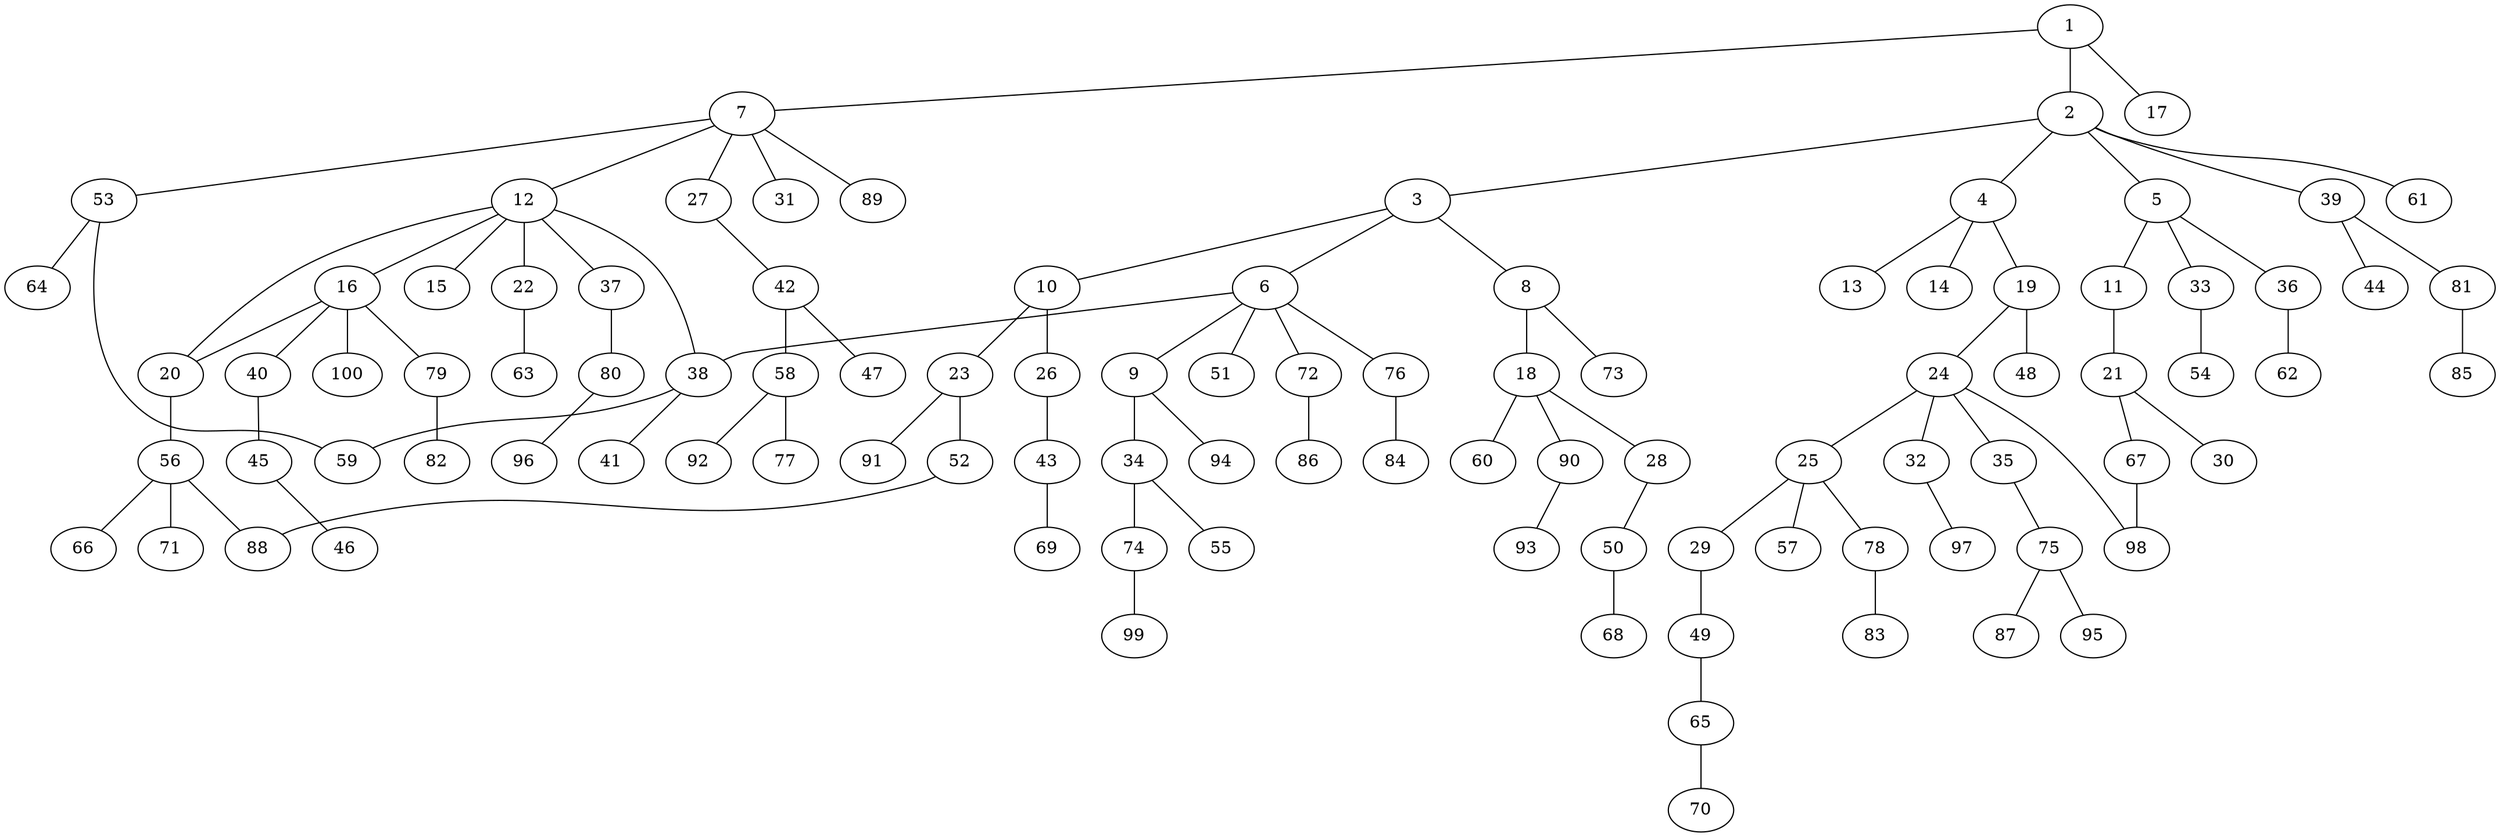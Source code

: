 graph graphname {1--2
1--7
1--17
2--3
2--4
2--5
2--39
2--61
3--6
3--8
3--10
4--13
4--14
4--19
5--11
5--33
5--36
6--9
6--38
6--51
6--72
6--76
7--12
7--27
7--31
7--53
7--89
8--18
8--73
9--34
9--94
10--23
10--26
11--21
12--15
12--16
12--20
12--22
12--37
12--38
16--20
16--40
16--79
16--100
18--28
18--60
18--90
19--24
19--48
20--56
21--30
21--67
22--63
23--52
23--91
24--25
24--32
24--35
24--98
25--29
25--57
25--78
26--43
27--42
28--50
29--49
32--97
33--54
34--55
34--74
35--75
36--62
37--80
38--41
38--59
39--44
39--81
40--45
42--47
42--58
43--69
45--46
49--65
50--68
52--88
53--59
53--64
56--66
56--71
56--88
58--77
58--92
65--70
67--98
72--86
74--99
75--87
75--95
76--84
78--83
79--82
80--96
81--85
90--93
}